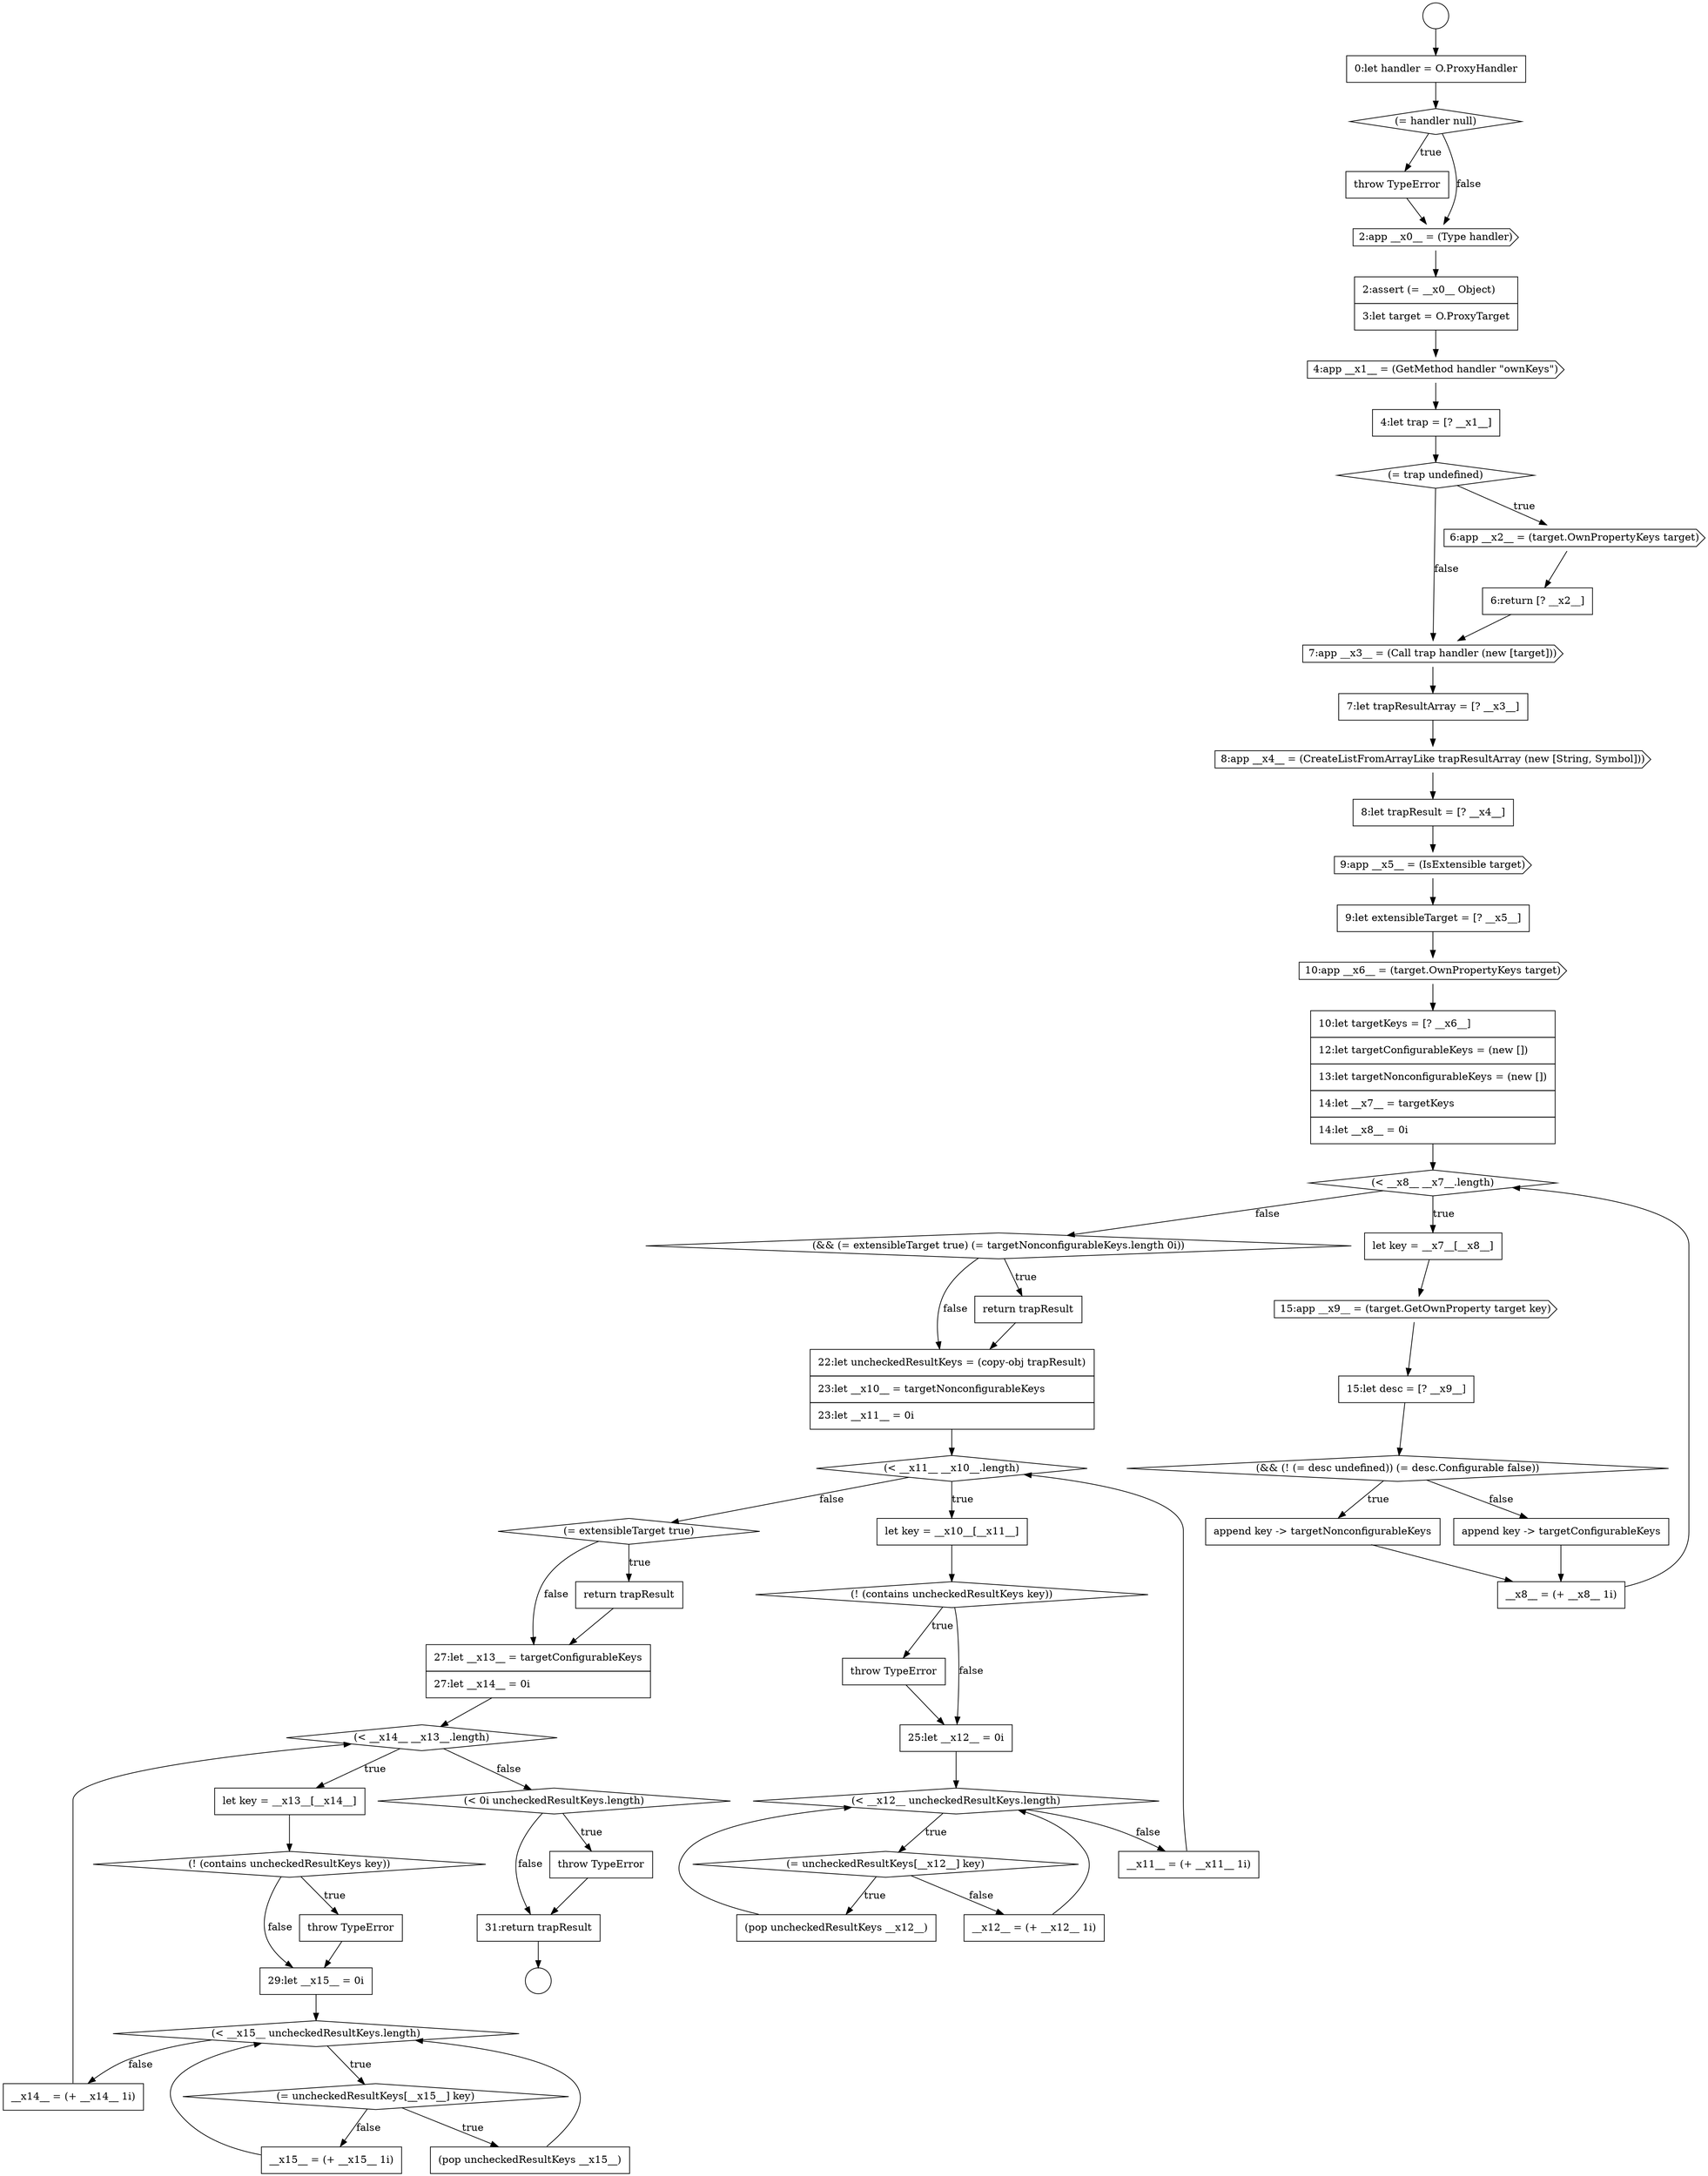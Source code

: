 digraph {
  node2921 [shape=diamond, label=<<font color="black">(= trap undefined)</font>> color="black" fillcolor="white" style=filled]
  node2957 [shape=none, margin=0, label=<<font color="black">
    <table border="0" cellborder="1" cellspacing="0" cellpadding="10">
      <tr><td align="left">let key = __x13__[__x14__]</td></tr>
    </table>
  </font>> color="black" fillcolor="white" style=filled]
  node2916 [shape=none, margin=0, label=<<font color="black">
    <table border="0" cellborder="1" cellspacing="0" cellpadding="10">
      <tr><td align="left">throw TypeError</td></tr>
    </table>
  </font>> color="black" fillcolor="white" style=filled]
  node2929 [shape=none, margin=0, label=<<font color="black">
    <table border="0" cellborder="1" cellspacing="0" cellpadding="10">
      <tr><td align="left">9:let extensibleTarget = [? __x5__]</td></tr>
    </table>
  </font>> color="black" fillcolor="white" style=filled]
  node2937 [shape=none, margin=0, label=<<font color="black">
    <table border="0" cellborder="1" cellspacing="0" cellpadding="10">
      <tr><td align="left">append key -&gt; targetNonconfigurableKeys</td></tr>
    </table>
  </font>> color="black" fillcolor="white" style=filled]
  node2958 [shape=diamond, label=<<font color="black">(! (contains uncheckedResultKeys key))</font>> color="black" fillcolor="white" style=filled]
  node2946 [shape=none, margin=0, label=<<font color="black">
    <table border="0" cellborder="1" cellspacing="0" cellpadding="10">
      <tr><td align="left">throw TypeError</td></tr>
    </table>
  </font>> color="black" fillcolor="white" style=filled]
  node2935 [shape=none, margin=0, label=<<font color="black">
    <table border="0" cellborder="1" cellspacing="0" cellpadding="10">
      <tr><td align="left">15:let desc = [? __x9__]</td></tr>
    </table>
  </font>> color="black" fillcolor="white" style=filled]
  node2942 [shape=none, margin=0, label=<<font color="black">
    <table border="0" cellborder="1" cellspacing="0" cellpadding="10">
      <tr><td align="left">22:let uncheckedResultKeys = (copy-obj trapResult)</td></tr>
      <tr><td align="left">23:let __x10__ = targetNonconfigurableKeys</td></tr>
      <tr><td align="left">23:let __x11__ = 0i</td></tr>
    </table>
  </font>> color="black" fillcolor="white" style=filled]
  node2920 [shape=none, margin=0, label=<<font color="black">
    <table border="0" cellborder="1" cellspacing="0" cellpadding="10">
      <tr><td align="left">4:let trap = [? __x1__]</td></tr>
    </table>
  </font>> color="black" fillcolor="white" style=filled]
  node2934 [shape=cds, label=<<font color="black">15:app __x9__ = (target.GetOwnProperty target key)</font>> color="black" fillcolor="white" style=filled]
  node2966 [shape=diamond, label=<<font color="black">(&lt; 0i uncheckedResultKeys.length)</font>> color="black" fillcolor="white" style=filled]
  node2940 [shape=diamond, label=<<font color="black">(&amp;&amp; (= extensibleTarget true) (= targetNonconfigurableKeys.length 0i))</font>> color="black" fillcolor="white" style=filled]
  node2953 [shape=diamond, label=<<font color="black">(= extensibleTarget true)</font>> color="black" fillcolor="white" style=filled]
  node2947 [shape=none, margin=0, label=<<font color="black">
    <table border="0" cellborder="1" cellspacing="0" cellpadding="10">
      <tr><td align="left">25:let __x12__ = 0i</td></tr>
    </table>
  </font>> color="black" fillcolor="white" style=filled]
  node2918 [shape=none, margin=0, label=<<font color="black">
    <table border="0" cellborder="1" cellspacing="0" cellpadding="10">
      <tr><td align="left">2:assert (= __x0__ Object)</td></tr>
      <tr><td align="left">3:let target = O.ProxyTarget</td></tr>
    </table>
  </font>> color="black" fillcolor="white" style=filled]
  node2933 [shape=none, margin=0, label=<<font color="black">
    <table border="0" cellborder="1" cellspacing="0" cellpadding="10">
      <tr><td align="left">let key = __x7__[__x8__]</td></tr>
    </table>
  </font>> color="black" fillcolor="white" style=filled]
  node2950 [shape=none, margin=0, label=<<font color="black">
    <table border="0" cellborder="1" cellspacing="0" cellpadding="10">
      <tr><td align="left">(pop uncheckedResultKeys __x12__)</td></tr>
    </table>
  </font>> color="black" fillcolor="white" style=filled]
  node2925 [shape=none, margin=0, label=<<font color="black">
    <table border="0" cellborder="1" cellspacing="0" cellpadding="10">
      <tr><td align="left">7:let trapResultArray = [? __x3__]</td></tr>
    </table>
  </font>> color="black" fillcolor="white" style=filled]
  node2964 [shape=none, margin=0, label=<<font color="black">
    <table border="0" cellborder="1" cellspacing="0" cellpadding="10">
      <tr><td align="left">__x15__ = (+ __x15__ 1i)</td></tr>
    </table>
  </font>> color="black" fillcolor="white" style=filled]
  node2965 [shape=none, margin=0, label=<<font color="black">
    <table border="0" cellborder="1" cellspacing="0" cellpadding="10">
      <tr><td align="left">__x14__ = (+ __x14__ 1i)</td></tr>
    </table>
  </font>> color="black" fillcolor="white" style=filled]
  node2954 [shape=none, margin=0, label=<<font color="black">
    <table border="0" cellborder="1" cellspacing="0" cellpadding="10">
      <tr><td align="left">return trapResult</td></tr>
    </table>
  </font>> color="black" fillcolor="white" style=filled]
  node2922 [shape=cds, label=<<font color="black">6:app __x2__ = (target.OwnPropertyKeys target)</font>> color="black" fillcolor="white" style=filled]
  node2968 [shape=none, margin=0, label=<<font color="black">
    <table border="0" cellborder="1" cellspacing="0" cellpadding="10">
      <tr><td align="left">31:return trapResult</td></tr>
    </table>
  </font>> color="black" fillcolor="white" style=filled]
  node2932 [shape=diamond, label=<<font color="black">(&lt; __x8__ __x7__.length)</font>> color="black" fillcolor="white" style=filled]
  node2926 [shape=cds, label=<<font color="black">8:app __x4__ = (CreateListFromArrayLike trapResultArray (new [String, Symbol]))</font>> color="black" fillcolor="white" style=filled]
  node2963 [shape=none, margin=0, label=<<font color="black">
    <table border="0" cellborder="1" cellspacing="0" cellpadding="10">
      <tr><td align="left">(pop uncheckedResultKeys __x15__)</td></tr>
    </table>
  </font>> color="black" fillcolor="white" style=filled]
  node2915 [shape=diamond, label=<<font color="black">(= handler null)</font>> color="black" fillcolor="white" style=filled]
  node2936 [shape=diamond, label=<<font color="black">(&amp;&amp; (! (= desc undefined)) (= desc.Configurable false))</font>> color="black" fillcolor="white" style=filled]
  node2941 [shape=none, margin=0, label=<<font color="black">
    <table border="0" cellborder="1" cellspacing="0" cellpadding="10">
      <tr><td align="left">return trapResult</td></tr>
    </table>
  </font>> color="black" fillcolor="white" style=filled]
  node2938 [shape=none, margin=0, label=<<font color="black">
    <table border="0" cellborder="1" cellspacing="0" cellpadding="10">
      <tr><td align="left">append key -&gt; targetConfigurableKeys</td></tr>
    </table>
  </font>> color="black" fillcolor="white" style=filled]
  node2959 [shape=none, margin=0, label=<<font color="black">
    <table border="0" cellborder="1" cellspacing="0" cellpadding="10">
      <tr><td align="left">throw TypeError</td></tr>
    </table>
  </font>> color="black" fillcolor="white" style=filled]
  node2955 [shape=none, margin=0, label=<<font color="black">
    <table border="0" cellborder="1" cellspacing="0" cellpadding="10">
      <tr><td align="left">27:let __x13__ = targetConfigurableKeys</td></tr>
      <tr><td align="left">27:let __x14__ = 0i</td></tr>
    </table>
  </font>> color="black" fillcolor="white" style=filled]
  node2943 [shape=diamond, label=<<font color="black">(&lt; __x11__ __x10__.length)</font>> color="black" fillcolor="white" style=filled]
  node2945 [shape=diamond, label=<<font color="black">(! (contains uncheckedResultKeys key))</font>> color="black" fillcolor="white" style=filled]
  node2923 [shape=none, margin=0, label=<<font color="black">
    <table border="0" cellborder="1" cellspacing="0" cellpadding="10">
      <tr><td align="left">6:return [? __x2__]</td></tr>
    </table>
  </font>> color="black" fillcolor="white" style=filled]
  node2928 [shape=cds, label=<<font color="black">9:app __x5__ = (IsExtensible target)</font>> color="black" fillcolor="white" style=filled]
  node2962 [shape=diamond, label=<<font color="black">(= uncheckedResultKeys[__x15__] key)</font>> color="black" fillcolor="white" style=filled]
  node2931 [shape=none, margin=0, label=<<font color="black">
    <table border="0" cellborder="1" cellspacing="0" cellpadding="10">
      <tr><td align="left">10:let targetKeys = [? __x6__]</td></tr>
      <tr><td align="left">12:let targetConfigurableKeys = (new [])</td></tr>
      <tr><td align="left">13:let targetNonconfigurableKeys = (new [])</td></tr>
      <tr><td align="left">14:let __x7__ = targetKeys</td></tr>
      <tr><td align="left">14:let __x8__ = 0i</td></tr>
    </table>
  </font>> color="black" fillcolor="white" style=filled]
  node2967 [shape=none, margin=0, label=<<font color="black">
    <table border="0" cellborder="1" cellspacing="0" cellpadding="10">
      <tr><td align="left">throw TypeError</td></tr>
    </table>
  </font>> color="black" fillcolor="white" style=filled]
  node2914 [shape=none, margin=0, label=<<font color="black">
    <table border="0" cellborder="1" cellspacing="0" cellpadding="10">
      <tr><td align="left">0:let handler = O.ProxyHandler</td></tr>
    </table>
  </font>> color="black" fillcolor="white" style=filled]
  node2952 [shape=none, margin=0, label=<<font color="black">
    <table border="0" cellborder="1" cellspacing="0" cellpadding="10">
      <tr><td align="left">__x11__ = (+ __x11__ 1i)</td></tr>
    </table>
  </font>> color="black" fillcolor="white" style=filled]
  node2927 [shape=none, margin=0, label=<<font color="black">
    <table border="0" cellborder="1" cellspacing="0" cellpadding="10">
      <tr><td align="left">8:let trapResult = [? __x4__]</td></tr>
    </table>
  </font>> color="black" fillcolor="white" style=filled]
  node2948 [shape=diamond, label=<<font color="black">(&lt; __x12__ uncheckedResultKeys.length)</font>> color="black" fillcolor="white" style=filled]
  node2949 [shape=diamond, label=<<font color="black">(= uncheckedResultKeys[__x12__] key)</font>> color="black" fillcolor="white" style=filled]
  node2939 [shape=none, margin=0, label=<<font color="black">
    <table border="0" cellborder="1" cellspacing="0" cellpadding="10">
      <tr><td align="left">__x8__ = (+ __x8__ 1i)</td></tr>
    </table>
  </font>> color="black" fillcolor="white" style=filled]
  node2924 [shape=cds, label=<<font color="black">7:app __x3__ = (Call trap handler (new [target]))</font>> color="black" fillcolor="white" style=filled]
  node2960 [shape=none, margin=0, label=<<font color="black">
    <table border="0" cellborder="1" cellspacing="0" cellpadding="10">
      <tr><td align="left">29:let __x15__ = 0i</td></tr>
    </table>
  </font>> color="black" fillcolor="white" style=filled]
  node2919 [shape=cds, label=<<font color="black">4:app __x1__ = (GetMethod handler &quot;ownKeys&quot;)</font>> color="black" fillcolor="white" style=filled]
  node2944 [shape=none, margin=0, label=<<font color="black">
    <table border="0" cellborder="1" cellspacing="0" cellpadding="10">
      <tr><td align="left">let key = __x10__[__x11__]</td></tr>
    </table>
  </font>> color="black" fillcolor="white" style=filled]
  node2956 [shape=diamond, label=<<font color="black">(&lt; __x14__ __x13__.length)</font>> color="black" fillcolor="white" style=filled]
  node2912 [shape=circle label=" " color="black" fillcolor="white" style=filled]
  node2917 [shape=cds, label=<<font color="black">2:app __x0__ = (Type handler)</font>> color="black" fillcolor="white" style=filled]
  node2930 [shape=cds, label=<<font color="black">10:app __x6__ = (target.OwnPropertyKeys target)</font>> color="black" fillcolor="white" style=filled]
  node2951 [shape=none, margin=0, label=<<font color="black">
    <table border="0" cellborder="1" cellspacing="0" cellpadding="10">
      <tr><td align="left">__x12__ = (+ __x12__ 1i)</td></tr>
    </table>
  </font>> color="black" fillcolor="white" style=filled]
  node2961 [shape=diamond, label=<<font color="black">(&lt; __x15__ uncheckedResultKeys.length)</font>> color="black" fillcolor="white" style=filled]
  node2913 [shape=circle label=" " color="black" fillcolor="white" style=filled]
  node2923 -> node2924 [ color="black"]
  node2952 -> node2943 [ color="black"]
  node2917 -> node2918 [ color="black"]
  node2949 -> node2950 [label=<<font color="black">true</font>> color="black"]
  node2949 -> node2951 [label=<<font color="black">false</font>> color="black"]
  node2932 -> node2933 [label=<<font color="black">true</font>> color="black"]
  node2932 -> node2940 [label=<<font color="black">false</font>> color="black"]
  node2943 -> node2944 [label=<<font color="black">true</font>> color="black"]
  node2943 -> node2953 [label=<<font color="black">false</font>> color="black"]
  node2912 -> node2914 [ color="black"]
  node2928 -> node2929 [ color="black"]
  node2968 -> node2913 [ color="black"]
  node2944 -> node2945 [ color="black"]
  node2942 -> node2943 [ color="black"]
  node2925 -> node2926 [ color="black"]
  node2916 -> node2917 [ color="black"]
  node2929 -> node2930 [ color="black"]
  node2926 -> node2927 [ color="black"]
  node2959 -> node2960 [ color="black"]
  node2957 -> node2958 [ color="black"]
  node2954 -> node2955 [ color="black"]
  node2933 -> node2934 [ color="black"]
  node2960 -> node2961 [ color="black"]
  node2941 -> node2942 [ color="black"]
  node2966 -> node2967 [label=<<font color="black">true</font>> color="black"]
  node2966 -> node2968 [label=<<font color="black">false</font>> color="black"]
  node2950 -> node2948 [ color="black"]
  node2965 -> node2956 [ color="black"]
  node2919 -> node2920 [ color="black"]
  node2939 -> node2932 [ color="black"]
  node2958 -> node2959 [label=<<font color="black">true</font>> color="black"]
  node2958 -> node2960 [label=<<font color="black">false</font>> color="black"]
  node2931 -> node2932 [ color="black"]
  node2924 -> node2925 [ color="black"]
  node2953 -> node2954 [label=<<font color="black">true</font>> color="black"]
  node2953 -> node2955 [label=<<font color="black">false</font>> color="black"]
  node2927 -> node2928 [ color="black"]
  node2920 -> node2921 [ color="black"]
  node2948 -> node2949 [label=<<font color="black">true</font>> color="black"]
  node2948 -> node2952 [label=<<font color="black">false</font>> color="black"]
  node2956 -> node2957 [label=<<font color="black">true</font>> color="black"]
  node2956 -> node2966 [label=<<font color="black">false</font>> color="black"]
  node2951 -> node2948 [ color="black"]
  node2963 -> node2961 [ color="black"]
  node2967 -> node2968 [ color="black"]
  node2921 -> node2922 [label=<<font color="black">true</font>> color="black"]
  node2921 -> node2924 [label=<<font color="black">false</font>> color="black"]
  node2915 -> node2916 [label=<<font color="black">true</font>> color="black"]
  node2915 -> node2917 [label=<<font color="black">false</font>> color="black"]
  node2918 -> node2919 [ color="black"]
  node2934 -> node2935 [ color="black"]
  node2945 -> node2946 [label=<<font color="black">true</font>> color="black"]
  node2945 -> node2947 [label=<<font color="black">false</font>> color="black"]
  node2955 -> node2956 [ color="black"]
  node2937 -> node2939 [ color="black"]
  node2936 -> node2937 [label=<<font color="black">true</font>> color="black"]
  node2936 -> node2938 [label=<<font color="black">false</font>> color="black"]
  node2964 -> node2961 [ color="black"]
  node2914 -> node2915 [ color="black"]
  node2946 -> node2947 [ color="black"]
  node2922 -> node2923 [ color="black"]
  node2962 -> node2963 [label=<<font color="black">true</font>> color="black"]
  node2962 -> node2964 [label=<<font color="black">false</font>> color="black"]
  node2935 -> node2936 [ color="black"]
  node2961 -> node2962 [label=<<font color="black">true</font>> color="black"]
  node2961 -> node2965 [label=<<font color="black">false</font>> color="black"]
  node2947 -> node2948 [ color="black"]
  node2940 -> node2941 [label=<<font color="black">true</font>> color="black"]
  node2940 -> node2942 [label=<<font color="black">false</font>> color="black"]
  node2930 -> node2931 [ color="black"]
  node2938 -> node2939 [ color="black"]
}
